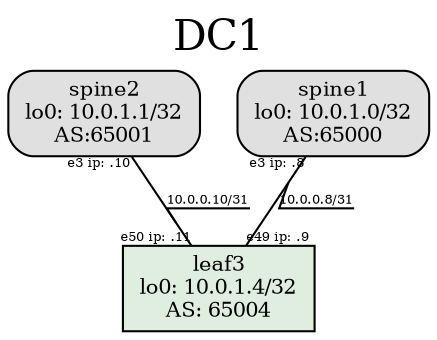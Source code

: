 strict digraph "" {
	graph [fontsize=20,
		label=DC1,
		labelloc=t,
		ordering=out
	];
	node [label="\N"];
	spine2	[asn=65001,
		bgp_neigh="{'10.0.0.3': '65002', '10.0.0.7': '65003', '10.0.0.11': '65004', '10.0.0.15': '65005', '10.0.0.19': '65006', '10.0.0.23': '65007', '\
10.0.0.27': '65008', '10.0.0.31': '65009'}",
		constraint=false,
		f_if_ip="{'eth1': '10.0.0.2/31', 'eth2': '10.0.0.6/31', 'eth3': '10.0.0.10/31', 'eth4': '10.0.0.14/31', 'eth5': '10.0.0.18/31', 'eth6': '\
10.0.0.22/31', 'eth7': '10.0.0.26/31', 'eth8': '10.0.0.30/31'}",
		f_int="[9, 10, 11, 12, 13, 14, 15, 16, 17, 18, 19, 20, 21, 22, 23, 24, 25, 26]",
		fillcolor=grey88,
		fontsize=10,
		hostname=spine2,
		label="spine2
lo0: 10.0.1.1/32
AS:65001",
		rank="same; spine1; spine2; ",
		role=spine,
		shape=box,
		style="rounded,filled",
		tailport=s];
	leaf3	[URL="../config/leaf3.txt",
		asn=65004,
		bgp_neigh="{'10.0.0.8': '65000', '10.0.0.10': '65001'}",
		f_if_ip="{'eth49': '10.0.0.9/31', 'eth50': '10.0.0.11/31'}",
		f_int="[51, 52]",
		fillcolor=honeydew2,
		fontsize=10,
		headport=s,
		hostname=leaf3,
		label="leaf3
lo0: 10.0.1.4/32
AS: 65004",
		role=leaf,
		shape=box,
		style=filled];
	spine2 -> leaf3	[arrowhead=none,
		decorate=true,
		e_headlabel="e50 ip: .11",
		e_taillabel="e3 ip: .10",
		fontsize=6,
		headlabel="e50 ip: .11",
		l_ptp="10.0.0.10/31",
		label="10.0.0.10/31",
		taillabel="e3 ip: .10"];
	spine1	[asn=65000,
		bgp_neigh="{'10.0.0.1': '65002', '10.0.0.5': '65003', '10.0.0.9': '65004', '10.0.0.13': '65005', '10.0.0.17': '65006', '10.0.0.21': '65007', '\
10.0.0.25': '65008', '10.0.0.29': '65009'}",
		constraint=false,
		f_if_ip="{'eth1': '10.0.0.0/31', 'eth2': '10.0.0.4/31', 'eth3': '10.0.0.8/31', 'eth4': '10.0.0.12/31', 'eth5': '10.0.0.16/31', 'eth6': '10.0.0.20/\
31', 'eth7': '10.0.0.24/31', 'eth8': '10.0.0.28/31'}",
		f_int="[9, 10, 11, 12, 13, 14, 15, 16, 17, 18, 19, 20, 21, 22, 23, 24, 25, 26]",
		fillcolor=grey88,
		fontsize=10,
		hostname=spine1,
		label="spine1
lo0: 10.0.1.0/32
AS:65000",
		rank="same; spine1; spine2; ",
		role=spine,
		shape=box,
		style="rounded,filled",
		tailport=s];
	spine1 -> leaf3	[arrowhead=none,
		decorate=true,
		e_headlabel="e49 ip: .9",
		e_taillabel="e3 ip: .8",
		fontsize=6,
		headlabel="e49 ip: .9",
		l_ptp="10.0.0.8/31",
		label="10.0.0.8/31",
		taillabel="e3 ip: .8"];
}
